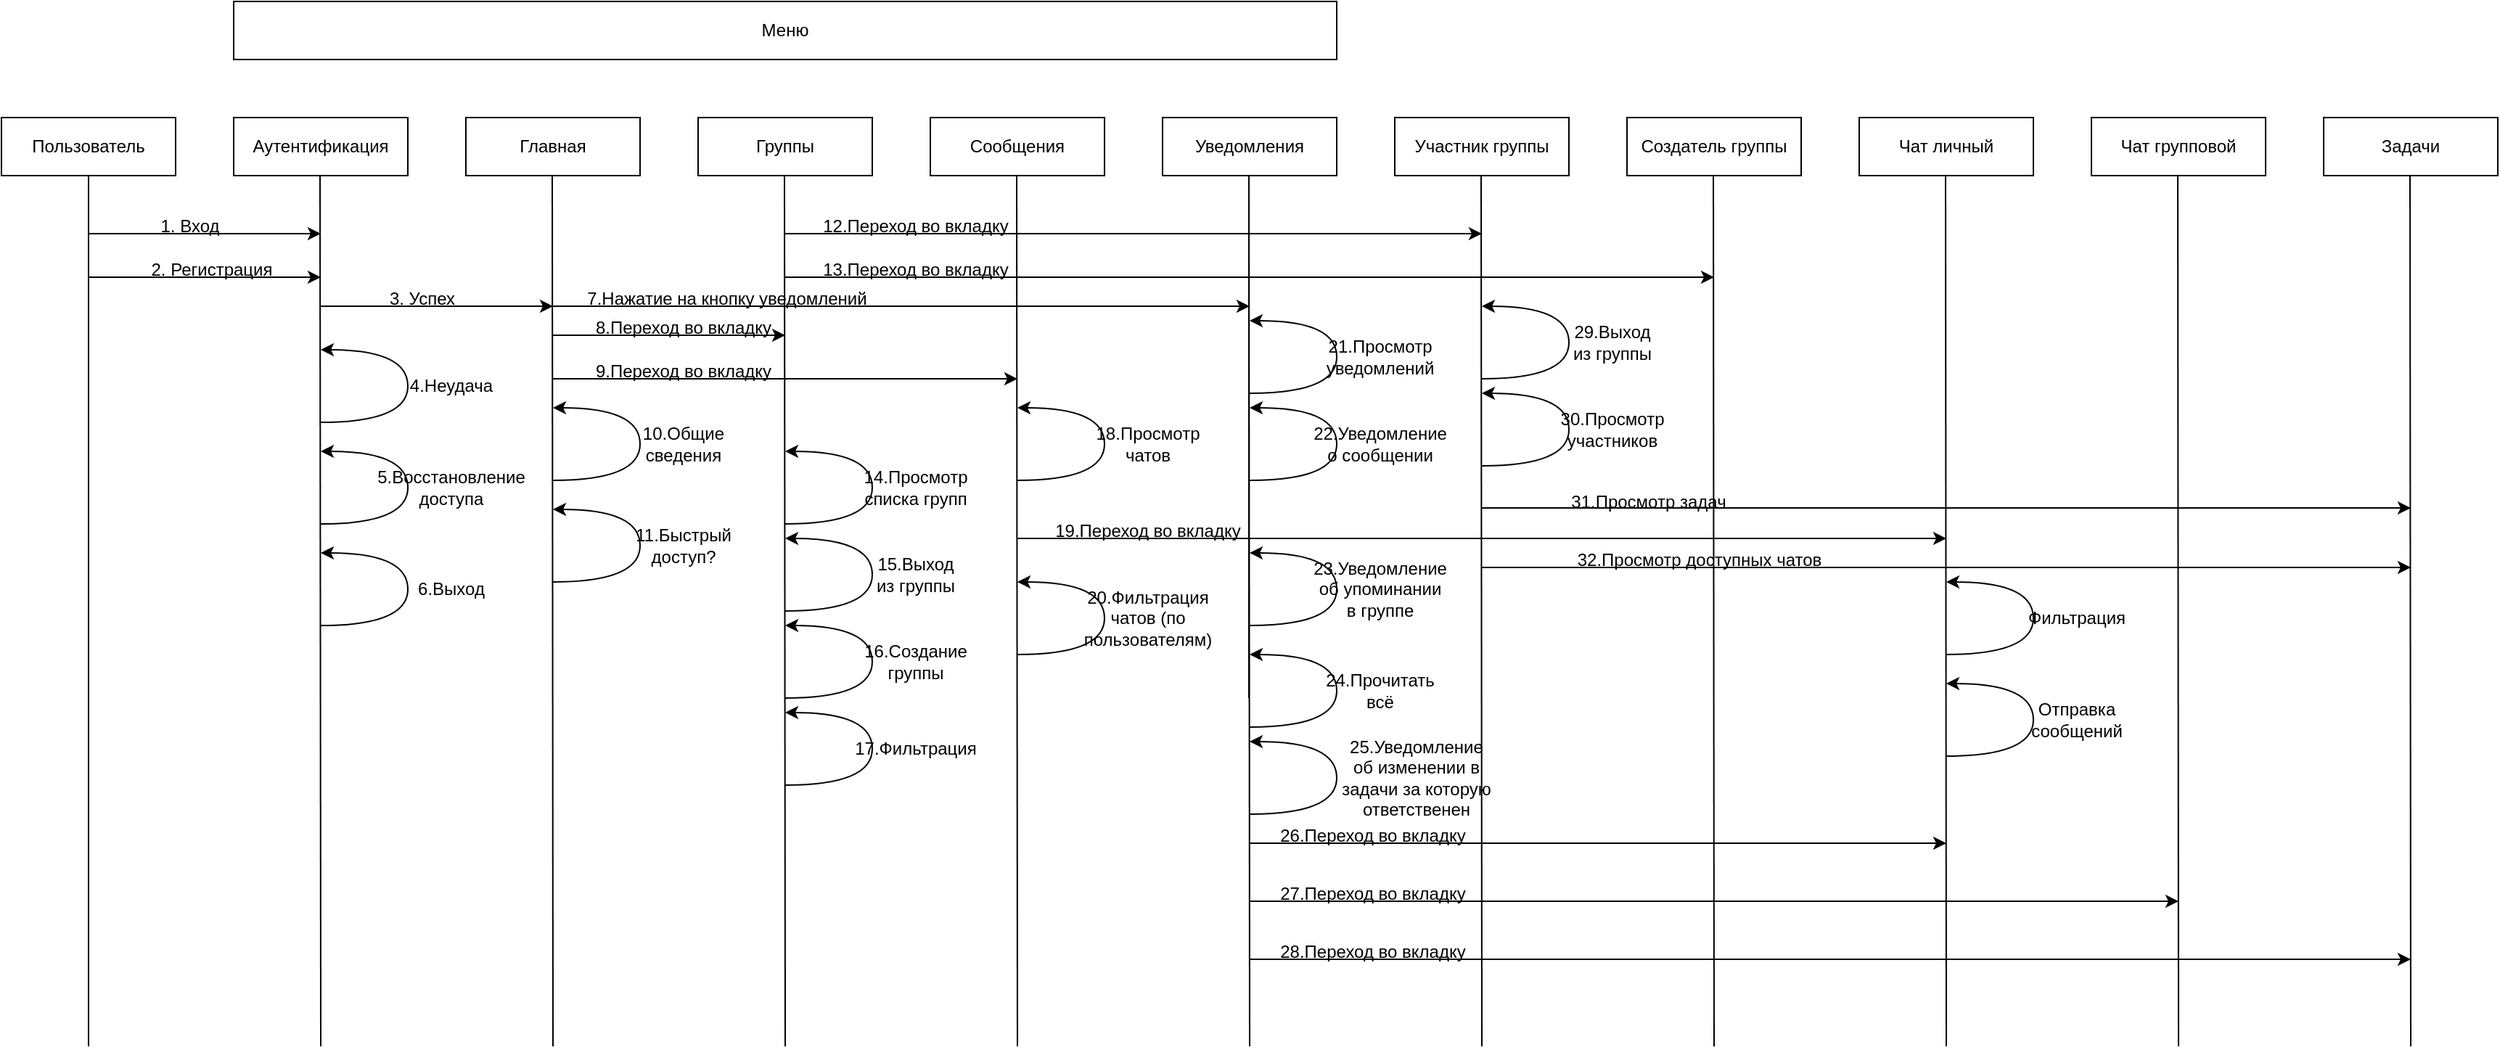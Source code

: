 <mxfile version="26.0.15">
  <diagram name="Страница — 1" id="s5lSltHHKo5J-6hGRJNd">
    <mxGraphModel dx="1434" dy="1961" grid="1" gridSize="10" guides="1" tooltips="1" connect="1" arrows="1" fold="1" page="1" pageScale="1" pageWidth="827" pageHeight="1169" math="0" shadow="0">
      <root>
        <mxCell id="0" />
        <mxCell id="1" parent="0" />
        <mxCell id="kUCPnOPIUIojSf-nV9jS-2" value="Пользователь" style="rounded=0;whiteSpace=wrap;html=1;" parent="1" vertex="1">
          <mxGeometry x="80" y="40" width="120" height="40" as="geometry" />
        </mxCell>
        <mxCell id="kUCPnOPIUIojSf-nV9jS-3" value="Аутентификация" style="rounded=0;whiteSpace=wrap;html=1;" parent="1" vertex="1">
          <mxGeometry x="240" y="40" width="120" height="40" as="geometry" />
        </mxCell>
        <mxCell id="kUCPnOPIUIojSf-nV9jS-5" value="" style="endArrow=none;html=1;rounded=0;entryX=0.5;entryY=1;entryDx=0;entryDy=0;" parent="1" target="kUCPnOPIUIojSf-nV9jS-2" edge="1">
          <mxGeometry width="50" height="50" relative="1" as="geometry">
            <mxPoint x="140" y="680" as="sourcePoint" />
            <mxPoint x="440" y="380" as="targetPoint" />
          </mxGeometry>
        </mxCell>
        <mxCell id="kUCPnOPIUIojSf-nV9jS-6" value="" style="endArrow=classic;html=1;rounded=0;" parent="1" edge="1">
          <mxGeometry width="50" height="50" relative="1" as="geometry">
            <mxPoint x="140" y="120" as="sourcePoint" />
            <mxPoint x="300" y="120" as="targetPoint" />
          </mxGeometry>
        </mxCell>
        <mxCell id="kUCPnOPIUIojSf-nV9jS-7" value="" style="endArrow=none;html=1;rounded=0;entryX=0.5;entryY=1;entryDx=0;entryDy=0;" parent="1" edge="1">
          <mxGeometry width="50" height="50" relative="1" as="geometry">
            <mxPoint x="300" y="680" as="sourcePoint" />
            <mxPoint x="299.5" y="80" as="targetPoint" />
          </mxGeometry>
        </mxCell>
        <mxCell id="kUCPnOPIUIojSf-nV9jS-8" value="1. Вход" style="text;html=1;align=center;verticalAlign=middle;whiteSpace=wrap;rounded=0;" parent="1" vertex="1">
          <mxGeometry x="180" y="100" width="60" height="30" as="geometry" />
        </mxCell>
        <mxCell id="kUCPnOPIUIojSf-nV9jS-10" value="" style="endArrow=classic;html=1;rounded=0;" parent="1" edge="1">
          <mxGeometry width="50" height="50" relative="1" as="geometry">
            <mxPoint x="140" y="150" as="sourcePoint" />
            <mxPoint x="300" y="150" as="targetPoint" />
          </mxGeometry>
        </mxCell>
        <mxCell id="kUCPnOPIUIojSf-nV9jS-11" value="2. Регистрация" style="text;html=1;align=center;verticalAlign=middle;whiteSpace=wrap;rounded=0;" parent="1" vertex="1">
          <mxGeometry x="180" y="130" width="90" height="30" as="geometry" />
        </mxCell>
        <mxCell id="kUCPnOPIUIojSf-nV9jS-13" value="Главная" style="rounded=0;whiteSpace=wrap;html=1;" parent="1" vertex="1">
          <mxGeometry x="400" y="40" width="120" height="40" as="geometry" />
        </mxCell>
        <mxCell id="kUCPnOPIUIojSf-nV9jS-14" value="" style="endArrow=none;html=1;rounded=0;entryX=0.5;entryY=1;entryDx=0;entryDy=0;" parent="1" edge="1">
          <mxGeometry width="50" height="50" relative="1" as="geometry">
            <mxPoint x="460" y="680" as="sourcePoint" />
            <mxPoint x="459.5" y="80" as="targetPoint" />
          </mxGeometry>
        </mxCell>
        <mxCell id="kUCPnOPIUIojSf-nV9jS-15" value="Группы" style="rounded=0;whiteSpace=wrap;html=1;" parent="1" vertex="1">
          <mxGeometry x="560" y="40" width="120" height="40" as="geometry" />
        </mxCell>
        <mxCell id="kUCPnOPIUIojSf-nV9jS-16" value="" style="endArrow=none;html=1;rounded=0;entryX=0.5;entryY=1;entryDx=0;entryDy=0;" parent="1" edge="1">
          <mxGeometry width="50" height="50" relative="1" as="geometry">
            <mxPoint x="620" y="680" as="sourcePoint" />
            <mxPoint x="619.5" y="80" as="targetPoint" />
          </mxGeometry>
        </mxCell>
        <mxCell id="kUCPnOPIUIojSf-nV9jS-17" value="Сообщения" style="rounded=0;whiteSpace=wrap;html=1;" parent="1" vertex="1">
          <mxGeometry x="720" y="40" width="120" height="40" as="geometry" />
        </mxCell>
        <mxCell id="kUCPnOPIUIojSf-nV9jS-18" value="" style="endArrow=none;html=1;rounded=0;entryX=0.5;entryY=1;entryDx=0;entryDy=0;" parent="1" edge="1">
          <mxGeometry width="50" height="50" relative="1" as="geometry">
            <mxPoint x="780" y="680" as="sourcePoint" />
            <mxPoint x="779.5" y="80" as="targetPoint" />
          </mxGeometry>
        </mxCell>
        <mxCell id="kUCPnOPIUIojSf-nV9jS-19" value="" style="endArrow=classic;html=1;rounded=0;" parent="1" edge="1">
          <mxGeometry width="50" height="50" relative="1" as="geometry">
            <mxPoint x="460" y="190" as="sourcePoint" />
            <mxPoint x="620" y="190" as="targetPoint" />
          </mxGeometry>
        </mxCell>
        <mxCell id="kUCPnOPIUIojSf-nV9jS-20" value="8.Переход во вкладку" style="text;html=1;align=center;verticalAlign=middle;whiteSpace=wrap;rounded=0;" parent="1" vertex="1">
          <mxGeometry x="480" y="170" width="140" height="30" as="geometry" />
        </mxCell>
        <mxCell id="kUCPnOPIUIojSf-nV9jS-21" value="" style="endArrow=classic;html=1;rounded=0;" parent="1" edge="1">
          <mxGeometry width="50" height="50" relative="1" as="geometry">
            <mxPoint x="460" y="220" as="sourcePoint" />
            <mxPoint x="780" y="220" as="targetPoint" />
          </mxGeometry>
        </mxCell>
        <mxCell id="kUCPnOPIUIojSf-nV9jS-25" value="" style="endArrow=classic;html=1;rounded=0;" parent="1" edge="1">
          <mxGeometry width="50" height="50" relative="1" as="geometry">
            <mxPoint x="300" y="170" as="sourcePoint" />
            <mxPoint x="460" y="170" as="targetPoint" />
          </mxGeometry>
        </mxCell>
        <mxCell id="kUCPnOPIUIojSf-nV9jS-26" value="3. Успех" style="text;html=1;align=center;verticalAlign=middle;whiteSpace=wrap;rounded=0;" parent="1" vertex="1">
          <mxGeometry x="340" y="150" width="60" height="30" as="geometry" />
        </mxCell>
        <mxCell id="kUCPnOPIUIojSf-nV9jS-27" value="" style="curved=1;endArrow=classic;html=1;rounded=0;" parent="1" edge="1">
          <mxGeometry width="50" height="50" relative="1" as="geometry">
            <mxPoint x="300" y="250" as="sourcePoint" />
            <mxPoint x="300" y="200" as="targetPoint" />
            <Array as="points">
              <mxPoint x="360" y="250" />
              <mxPoint x="360" y="200" />
              <mxPoint x="300" y="200" />
            </Array>
          </mxGeometry>
        </mxCell>
        <mxCell id="kUCPnOPIUIojSf-nV9jS-28" value="4.Неудача" style="text;html=1;align=center;verticalAlign=middle;whiteSpace=wrap;rounded=0;" parent="1" vertex="1">
          <mxGeometry x="360" y="210" width="60" height="30" as="geometry" />
        </mxCell>
        <mxCell id="kUCPnOPIUIojSf-nV9jS-31" value="9.Переход во вкладку" style="text;html=1;align=center;verticalAlign=middle;whiteSpace=wrap;rounded=0;" parent="1" vertex="1">
          <mxGeometry x="480" y="200" width="140" height="30" as="geometry" />
        </mxCell>
        <mxCell id="kUCPnOPIUIojSf-nV9jS-32" value="Уведомления" style="rounded=0;whiteSpace=wrap;html=1;" parent="1" vertex="1">
          <mxGeometry x="880" y="40" width="120" height="40" as="geometry" />
        </mxCell>
        <mxCell id="kUCPnOPIUIojSf-nV9jS-33" value="" style="endArrow=none;html=1;rounded=0;entryX=0.5;entryY=1;entryDx=0;entryDy=0;" parent="1" edge="1">
          <mxGeometry width="50" height="50" relative="1" as="geometry">
            <mxPoint x="939.5" y="440" as="sourcePoint" />
            <mxPoint x="939.5" y="80" as="targetPoint" />
          </mxGeometry>
        </mxCell>
        <mxCell id="kUCPnOPIUIojSf-nV9jS-34" value="" style="curved=1;endArrow=classic;html=1;rounded=0;" parent="1" edge="1">
          <mxGeometry width="50" height="50" relative="1" as="geometry">
            <mxPoint x="620" y="320" as="sourcePoint" />
            <mxPoint x="620" y="270" as="targetPoint" />
            <Array as="points">
              <mxPoint x="680" y="320" />
              <mxPoint x="680" y="270" />
              <mxPoint x="620" y="270" />
            </Array>
          </mxGeometry>
        </mxCell>
        <mxCell id="kUCPnOPIUIojSf-nV9jS-35" value="14.Просмотр списка групп" style="text;html=1;align=center;verticalAlign=middle;whiteSpace=wrap;rounded=0;" parent="1" vertex="1">
          <mxGeometry x="680" y="280" width="60" height="30" as="geometry" />
        </mxCell>
        <mxCell id="kUCPnOPIUIojSf-nV9jS-36" value="Участник группы" style="rounded=0;whiteSpace=wrap;html=1;" parent="1" vertex="1">
          <mxGeometry x="1040" y="40" width="120" height="40" as="geometry" />
        </mxCell>
        <mxCell id="kUCPnOPIUIojSf-nV9jS-37" value="" style="endArrow=none;html=1;rounded=0;entryX=0.5;entryY=1;entryDx=0;entryDy=0;" parent="1" edge="1">
          <mxGeometry width="50" height="50" relative="1" as="geometry">
            <mxPoint x="1100" y="680" as="sourcePoint" />
            <mxPoint x="1099.5" y="80" as="targetPoint" />
          </mxGeometry>
        </mxCell>
        <mxCell id="kUCPnOPIUIojSf-nV9jS-38" value="Создатель группы" style="rounded=0;whiteSpace=wrap;html=1;" parent="1" vertex="1">
          <mxGeometry x="1200" y="40" width="120" height="40" as="geometry" />
        </mxCell>
        <mxCell id="kUCPnOPIUIojSf-nV9jS-39" value="" style="endArrow=none;html=1;rounded=0;entryX=0.5;entryY=1;entryDx=0;entryDy=0;" parent="1" edge="1">
          <mxGeometry width="50" height="50" relative="1" as="geometry">
            <mxPoint x="1260" y="680" as="sourcePoint" />
            <mxPoint x="1259.5" y="80" as="targetPoint" />
          </mxGeometry>
        </mxCell>
        <mxCell id="kUCPnOPIUIojSf-nV9jS-40" value="" style="curved=1;endArrow=classic;html=1;rounded=0;" parent="1" edge="1">
          <mxGeometry width="50" height="50" relative="1" as="geometry">
            <mxPoint x="620" y="380" as="sourcePoint" />
            <mxPoint x="620" y="330" as="targetPoint" />
            <Array as="points">
              <mxPoint x="680" y="380" />
              <mxPoint x="680" y="330" />
              <mxPoint x="620" y="330" />
            </Array>
          </mxGeometry>
        </mxCell>
        <mxCell id="kUCPnOPIUIojSf-nV9jS-41" value="15.Выход из группы" style="text;html=1;align=center;verticalAlign=middle;whiteSpace=wrap;rounded=0;" parent="1" vertex="1">
          <mxGeometry x="680" y="340" width="60" height="30" as="geometry" />
        </mxCell>
        <mxCell id="kUCPnOPIUIojSf-nV9jS-42" value="" style="endArrow=none;html=1;rounded=0;entryX=0.5;entryY=1;entryDx=0;entryDy=0;" parent="1" edge="1">
          <mxGeometry width="50" height="50" relative="1" as="geometry">
            <mxPoint x="940" y="680" as="sourcePoint" />
            <mxPoint x="939.5" y="80" as="targetPoint" />
          </mxGeometry>
        </mxCell>
        <mxCell id="kUCPnOPIUIojSf-nV9jS-46" value="" style="endArrow=classic;html=1;rounded=0;" parent="1" edge="1">
          <mxGeometry width="50" height="50" relative="1" as="geometry">
            <mxPoint x="620" y="120" as="sourcePoint" />
            <mxPoint x="1100" y="120" as="targetPoint" />
          </mxGeometry>
        </mxCell>
        <mxCell id="kUCPnOPIUIojSf-nV9jS-47" value="12.Переход во вкладку" style="text;html=1;align=center;verticalAlign=middle;whiteSpace=wrap;rounded=0;" parent="1" vertex="1">
          <mxGeometry x="640" y="100" width="140" height="30" as="geometry" />
        </mxCell>
        <mxCell id="kUCPnOPIUIojSf-nV9jS-50" value="" style="endArrow=classic;html=1;rounded=0;" parent="1" edge="1">
          <mxGeometry width="50" height="50" relative="1" as="geometry">
            <mxPoint x="620" y="150" as="sourcePoint" />
            <mxPoint x="1260" y="150" as="targetPoint" />
          </mxGeometry>
        </mxCell>
        <mxCell id="kUCPnOPIUIojSf-nV9jS-51" value="13.Переход во вкладку" style="text;html=1;align=center;verticalAlign=middle;whiteSpace=wrap;rounded=0;" parent="1" vertex="1">
          <mxGeometry x="640" y="130" width="140" height="30" as="geometry" />
        </mxCell>
        <mxCell id="kUCPnOPIUIojSf-nV9jS-54" value="" style="curved=1;endArrow=classic;html=1;rounded=0;" parent="1" edge="1">
          <mxGeometry width="50" height="50" relative="1" as="geometry">
            <mxPoint x="780" y="290" as="sourcePoint" />
            <mxPoint x="780" y="240" as="targetPoint" />
            <Array as="points">
              <mxPoint x="840" y="290" />
              <mxPoint x="840" y="240" />
              <mxPoint x="780" y="240" />
            </Array>
          </mxGeometry>
        </mxCell>
        <mxCell id="kUCPnOPIUIojSf-nV9jS-55" value="18.&lt;span style=&quot;background-color: transparent; color: light-dark(rgb(0, 0, 0), rgb(255, 255, 255));&quot;&gt;Просмотр чатов&lt;/span&gt;" style="text;html=1;align=center;verticalAlign=middle;whiteSpace=wrap;rounded=0;" parent="1" vertex="1">
          <mxGeometry x="840" y="250" width="60" height="30" as="geometry" />
        </mxCell>
        <mxCell id="kUCPnOPIUIojSf-nV9jS-58" value="Чат личный" style="rounded=0;whiteSpace=wrap;html=1;" parent="1" vertex="1">
          <mxGeometry x="1360" y="40" width="120" height="40" as="geometry" />
        </mxCell>
        <mxCell id="kUCPnOPIUIojSf-nV9jS-59" value="" style="endArrow=none;html=1;rounded=0;entryX=0.5;entryY=1;entryDx=0;entryDy=0;" parent="1" edge="1">
          <mxGeometry width="50" height="50" relative="1" as="geometry">
            <mxPoint x="1420" y="680" as="sourcePoint" />
            <mxPoint x="1419.5" y="80" as="targetPoint" />
          </mxGeometry>
        </mxCell>
        <mxCell id="kUCPnOPIUIojSf-nV9jS-60" value="" style="endArrow=classic;html=1;rounded=0;" parent="1" edge="1">
          <mxGeometry width="50" height="50" relative="1" as="geometry">
            <mxPoint x="780" y="330" as="sourcePoint" />
            <mxPoint x="1420" y="330" as="targetPoint" />
          </mxGeometry>
        </mxCell>
        <mxCell id="kUCPnOPIUIojSf-nV9jS-61" value="19.Переход во вкладку" style="text;html=1;align=center;verticalAlign=middle;whiteSpace=wrap;rounded=0;" parent="1" vertex="1">
          <mxGeometry x="800" y="310" width="140" height="30" as="geometry" />
        </mxCell>
        <mxCell id="kUCPnOPIUIojSf-nV9jS-62" value="" style="curved=1;endArrow=classic;html=1;rounded=0;" parent="1" edge="1">
          <mxGeometry width="50" height="50" relative="1" as="geometry">
            <mxPoint x="620" y="440" as="sourcePoint" />
            <mxPoint x="620" y="390" as="targetPoint" />
            <Array as="points">
              <mxPoint x="680" y="440" />
              <mxPoint x="680" y="390" />
              <mxPoint x="620" y="390" />
            </Array>
          </mxGeometry>
        </mxCell>
        <mxCell id="kUCPnOPIUIojSf-nV9jS-63" value="16.Создание группы" style="text;html=1;align=center;verticalAlign=middle;whiteSpace=wrap;rounded=0;" parent="1" vertex="1">
          <mxGeometry x="680" y="400" width="60" height="30" as="geometry" />
        </mxCell>
        <mxCell id="kUCPnOPIUIojSf-nV9jS-64" value="" style="curved=1;endArrow=classic;html=1;rounded=0;" parent="1" edge="1">
          <mxGeometry width="50" height="50" relative="1" as="geometry">
            <mxPoint x="620" y="500" as="sourcePoint" />
            <mxPoint x="620" y="450" as="targetPoint" />
            <Array as="points">
              <mxPoint x="680" y="500" />
              <mxPoint x="680" y="450" />
              <mxPoint x="620" y="450" />
            </Array>
          </mxGeometry>
        </mxCell>
        <mxCell id="kUCPnOPIUIojSf-nV9jS-65" value="17.Фильтрация" style="text;html=1;align=center;verticalAlign=middle;whiteSpace=wrap;rounded=0;" parent="1" vertex="1">
          <mxGeometry x="680" y="460" width="60" height="30" as="geometry" />
        </mxCell>
        <mxCell id="kUCPnOPIUIojSf-nV9jS-66" value="" style="curved=1;endArrow=classic;html=1;rounded=0;" parent="1" edge="1">
          <mxGeometry width="50" height="50" relative="1" as="geometry">
            <mxPoint x="780" y="410" as="sourcePoint" />
            <mxPoint x="780" y="360" as="targetPoint" />
            <Array as="points">
              <mxPoint x="840" y="410" />
              <mxPoint x="840" y="360" />
              <mxPoint x="780" y="360" />
            </Array>
          </mxGeometry>
        </mxCell>
        <mxCell id="kUCPnOPIUIojSf-nV9jS-67" value="20.Фильтрация&lt;div&gt;чатов (по пользователям)&lt;/div&gt;" style="text;html=1;align=center;verticalAlign=middle;whiteSpace=wrap;rounded=0;" parent="1" vertex="1">
          <mxGeometry x="840" y="370" width="60" height="30" as="geometry" />
        </mxCell>
        <mxCell id="kUCPnOPIUIojSf-nV9jS-68" value="" style="curved=1;endArrow=classic;html=1;rounded=0;" parent="1" edge="1">
          <mxGeometry width="50" height="50" relative="1" as="geometry">
            <mxPoint x="1420" y="410" as="sourcePoint" />
            <mxPoint x="1420" y="360" as="targetPoint" />
            <Array as="points">
              <mxPoint x="1480" y="410" />
              <mxPoint x="1480" y="360" />
              <mxPoint x="1420" y="360" />
            </Array>
          </mxGeometry>
        </mxCell>
        <mxCell id="kUCPnOPIUIojSf-nV9jS-69" value="Фильтрация" style="text;html=1;align=center;verticalAlign=middle;whiteSpace=wrap;rounded=0;" parent="1" vertex="1">
          <mxGeometry x="1480" y="370" width="60" height="30" as="geometry" />
        </mxCell>
        <mxCell id="kUCPnOPIUIojSf-nV9jS-70" value="" style="curved=1;endArrow=classic;html=1;rounded=0;" parent="1" edge="1">
          <mxGeometry width="50" height="50" relative="1" as="geometry">
            <mxPoint x="1100" y="220" as="sourcePoint" />
            <mxPoint x="1100" y="170" as="targetPoint" />
            <Array as="points">
              <mxPoint x="1160" y="220" />
              <mxPoint x="1160" y="170" />
              <mxPoint x="1100" y="170" />
            </Array>
          </mxGeometry>
        </mxCell>
        <mxCell id="kUCPnOPIUIojSf-nV9jS-71" value="29.Выход из группы" style="text;html=1;align=center;verticalAlign=middle;whiteSpace=wrap;rounded=0;" parent="1" vertex="1">
          <mxGeometry x="1160" y="180" width="60" height="30" as="geometry" />
        </mxCell>
        <mxCell id="kUCPnOPIUIojSf-nV9jS-72" value="" style="curved=1;endArrow=classic;html=1;rounded=0;" parent="1" edge="1">
          <mxGeometry width="50" height="50" relative="1" as="geometry">
            <mxPoint x="1100" y="280" as="sourcePoint" />
            <mxPoint x="1100" y="230" as="targetPoint" />
            <Array as="points">
              <mxPoint x="1160" y="280" />
              <mxPoint x="1160" y="230" />
              <mxPoint x="1100" y="230" />
            </Array>
          </mxGeometry>
        </mxCell>
        <mxCell id="kUCPnOPIUIojSf-nV9jS-73" value="30.Просмотр участников" style="text;html=1;align=center;verticalAlign=middle;whiteSpace=wrap;rounded=0;" parent="1" vertex="1">
          <mxGeometry x="1160" y="240" width="60" height="30" as="geometry" />
        </mxCell>
        <mxCell id="kUCPnOPIUIojSf-nV9jS-74" value="" style="curved=1;endArrow=classic;html=1;rounded=0;" parent="1" edge="1">
          <mxGeometry width="50" height="50" relative="1" as="geometry">
            <mxPoint x="1420" y="480" as="sourcePoint" />
            <mxPoint x="1420" y="430" as="targetPoint" />
            <Array as="points">
              <mxPoint x="1480" y="480" />
              <mxPoint x="1480" y="430" />
              <mxPoint x="1420" y="430" />
            </Array>
          </mxGeometry>
        </mxCell>
        <mxCell id="kUCPnOPIUIojSf-nV9jS-75" value="Отправка сообщений" style="text;html=1;align=center;verticalAlign=middle;whiteSpace=wrap;rounded=0;" parent="1" vertex="1">
          <mxGeometry x="1480" y="440" width="60" height="30" as="geometry" />
        </mxCell>
        <mxCell id="kUCPnOPIUIojSf-nV9jS-76" value="Меню" style="rounded=0;whiteSpace=wrap;html=1;" parent="1" vertex="1">
          <mxGeometry x="240" y="-40" width="760" height="40" as="geometry" />
        </mxCell>
        <mxCell id="kUCPnOPIUIojSf-nV9jS-77" value="" style="curved=1;endArrow=classic;html=1;rounded=0;" parent="1" edge="1">
          <mxGeometry width="50" height="50" relative="1" as="geometry">
            <mxPoint x="300" y="320" as="sourcePoint" />
            <mxPoint x="300" y="270" as="targetPoint" />
            <Array as="points">
              <mxPoint x="360" y="320" />
              <mxPoint x="360" y="270" />
              <mxPoint x="300" y="270" />
            </Array>
          </mxGeometry>
        </mxCell>
        <mxCell id="kUCPnOPIUIojSf-nV9jS-78" value="5.Восстановление доступа" style="text;html=1;align=center;verticalAlign=middle;whiteSpace=wrap;rounded=0;" parent="1" vertex="1">
          <mxGeometry x="360" y="280" width="60" height="30" as="geometry" />
        </mxCell>
        <mxCell id="kUCPnOPIUIojSf-nV9jS-79" value="" style="curved=1;endArrow=classic;html=1;rounded=0;" parent="1" edge="1">
          <mxGeometry width="50" height="50" relative="1" as="geometry">
            <mxPoint x="460" y="290" as="sourcePoint" />
            <mxPoint x="460" y="240" as="targetPoint" />
            <Array as="points">
              <mxPoint x="520" y="290" />
              <mxPoint x="520" y="240" />
              <mxPoint x="460" y="240" />
            </Array>
          </mxGeometry>
        </mxCell>
        <mxCell id="kUCPnOPIUIojSf-nV9jS-80" value="10.Общие сведения" style="text;html=1;align=center;verticalAlign=middle;whiteSpace=wrap;rounded=0;" parent="1" vertex="1">
          <mxGeometry x="520" y="250" width="60" height="30" as="geometry" />
        </mxCell>
        <mxCell id="kUCPnOPIUIojSf-nV9jS-81" value="" style="curved=1;endArrow=classic;html=1;rounded=0;" parent="1" edge="1">
          <mxGeometry width="50" height="50" relative="1" as="geometry">
            <mxPoint x="460" y="360" as="sourcePoint" />
            <mxPoint x="460" y="310" as="targetPoint" />
            <Array as="points">
              <mxPoint x="520" y="360" />
              <mxPoint x="520" y="310" />
              <mxPoint x="460" y="310" />
            </Array>
          </mxGeometry>
        </mxCell>
        <mxCell id="kUCPnOPIUIojSf-nV9jS-82" value="11.Быстрый доступ?" style="text;html=1;align=center;verticalAlign=middle;whiteSpace=wrap;rounded=0;" parent="1" vertex="1">
          <mxGeometry x="520" y="320" width="60" height="30" as="geometry" />
        </mxCell>
        <mxCell id="kUCPnOPIUIojSf-nV9jS-83" value="" style="curved=1;endArrow=classic;html=1;rounded=0;" parent="1" edge="1">
          <mxGeometry width="50" height="50" relative="1" as="geometry">
            <mxPoint x="940" y="230" as="sourcePoint" />
            <mxPoint x="940" y="180" as="targetPoint" />
            <Array as="points">
              <mxPoint x="1000" y="230" />
              <mxPoint x="1000" y="180" />
              <mxPoint x="940" y="180" />
            </Array>
          </mxGeometry>
        </mxCell>
        <mxCell id="kUCPnOPIUIojSf-nV9jS-84" value="21.Просмотр уведомлений" style="text;html=1;align=center;verticalAlign=middle;whiteSpace=wrap;rounded=0;" parent="1" vertex="1">
          <mxGeometry x="1000" y="190" width="60" height="30" as="geometry" />
        </mxCell>
        <mxCell id="kUCPnOPIUIojSf-nV9jS-87" value="" style="endArrow=classic;html=1;rounded=0;" parent="1" edge="1">
          <mxGeometry width="50" height="50" relative="1" as="geometry">
            <mxPoint x="460" y="170" as="sourcePoint" />
            <mxPoint x="940" y="170" as="targetPoint" />
          </mxGeometry>
        </mxCell>
        <mxCell id="kUCPnOPIUIojSf-nV9jS-88" value="7.Нажатие на кнопку уведомлений" style="text;html=1;align=center;verticalAlign=middle;whiteSpace=wrap;rounded=0;" parent="1" vertex="1">
          <mxGeometry x="470" y="150" width="220" height="30" as="geometry" />
        </mxCell>
        <mxCell id="kUCPnOPIUIojSf-nV9jS-89" value="" style="curved=1;endArrow=classic;html=1;rounded=0;" parent="1" edge="1">
          <mxGeometry width="50" height="50" relative="1" as="geometry">
            <mxPoint x="300" y="390" as="sourcePoint" />
            <mxPoint x="300" y="340" as="targetPoint" />
            <Array as="points">
              <mxPoint x="360" y="390" />
              <mxPoint x="360" y="340" />
              <mxPoint x="300" y="340" />
            </Array>
          </mxGeometry>
        </mxCell>
        <mxCell id="kUCPnOPIUIojSf-nV9jS-90" value="6.Выход" style="text;html=1;align=center;verticalAlign=middle;whiteSpace=wrap;rounded=0;" parent="1" vertex="1">
          <mxGeometry x="360" y="350" width="60" height="30" as="geometry" />
        </mxCell>
        <mxCell id="kUCPnOPIUIojSf-nV9jS-92" value="" style="curved=1;endArrow=classic;html=1;rounded=0;" parent="1" edge="1">
          <mxGeometry width="50" height="50" relative="1" as="geometry">
            <mxPoint x="940" y="290" as="sourcePoint" />
            <mxPoint x="940" y="240" as="targetPoint" />
            <Array as="points">
              <mxPoint x="1000" y="290" />
              <mxPoint x="1000" y="240" />
              <mxPoint x="940" y="240" />
            </Array>
          </mxGeometry>
        </mxCell>
        <mxCell id="kUCPnOPIUIojSf-nV9jS-93" value="22.Уведомление о сообщении" style="text;html=1;align=center;verticalAlign=middle;whiteSpace=wrap;rounded=0;" parent="1" vertex="1">
          <mxGeometry x="1000" y="250" width="60" height="30" as="geometry" />
        </mxCell>
        <mxCell id="kUCPnOPIUIojSf-nV9jS-94" value="" style="curved=1;endArrow=classic;html=1;rounded=0;" parent="1" edge="1">
          <mxGeometry width="50" height="50" relative="1" as="geometry">
            <mxPoint x="940" y="390" as="sourcePoint" />
            <mxPoint x="940" y="340" as="targetPoint" />
            <Array as="points">
              <mxPoint x="1000" y="390" />
              <mxPoint x="1000" y="340" />
              <mxPoint x="940" y="340" />
            </Array>
          </mxGeometry>
        </mxCell>
        <mxCell id="kUCPnOPIUIojSf-nV9jS-95" value="23.Уведомление об упоминании в группе" style="text;html=1;align=center;verticalAlign=middle;whiteSpace=wrap;rounded=0;" parent="1" vertex="1">
          <mxGeometry x="1000" y="350" width="60" height="30" as="geometry" />
        </mxCell>
        <mxCell id="kUCPnOPIUIojSf-nV9jS-96" value="" style="curved=1;endArrow=classic;html=1;rounded=0;" parent="1" edge="1">
          <mxGeometry width="50" height="50" relative="1" as="geometry">
            <mxPoint x="940" y="460" as="sourcePoint" />
            <mxPoint x="940" y="410" as="targetPoint" />
            <Array as="points">
              <mxPoint x="1000" y="460" />
              <mxPoint x="1000" y="410" />
              <mxPoint x="940" y="410" />
            </Array>
          </mxGeometry>
        </mxCell>
        <mxCell id="kUCPnOPIUIojSf-nV9jS-97" value="24.Прочитать всё" style="text;html=1;align=center;verticalAlign=middle;whiteSpace=wrap;rounded=0;" parent="1" vertex="1">
          <mxGeometry x="1000" y="420" width="60" height="30" as="geometry" />
        </mxCell>
        <mxCell id="kUCPnOPIUIojSf-nV9jS-101" value="" style="endArrow=classic;html=1;rounded=0;" parent="1" edge="1">
          <mxGeometry width="50" height="50" relative="1" as="geometry">
            <mxPoint x="940" y="540" as="sourcePoint" />
            <mxPoint x="1420" y="540" as="targetPoint" />
          </mxGeometry>
        </mxCell>
        <mxCell id="kUCPnOPIUIojSf-nV9jS-102" value="26.Переход во вкладку" style="text;html=1;align=center;verticalAlign=middle;whiteSpace=wrap;rounded=0;" parent="1" vertex="1">
          <mxGeometry x="960" y="520" width="130" height="30" as="geometry" />
        </mxCell>
        <mxCell id="kUCPnOPIUIojSf-nV9jS-105" value="Чат групповой" style="rounded=0;whiteSpace=wrap;html=1;" parent="1" vertex="1">
          <mxGeometry x="1520" y="40" width="120" height="40" as="geometry" />
        </mxCell>
        <mxCell id="kUCPnOPIUIojSf-nV9jS-106" value="" style="endArrow=none;html=1;rounded=0;entryX=0.5;entryY=1;entryDx=0;entryDy=0;" parent="1" edge="1">
          <mxGeometry width="50" height="50" relative="1" as="geometry">
            <mxPoint x="1580" y="680" as="sourcePoint" />
            <mxPoint x="1579.5" y="80" as="targetPoint" />
          </mxGeometry>
        </mxCell>
        <mxCell id="kUCPnOPIUIojSf-nV9jS-107" value="Задачи" style="rounded=0;whiteSpace=wrap;html=1;" parent="1" vertex="1">
          <mxGeometry x="1680" y="40" width="120" height="40" as="geometry" />
        </mxCell>
        <mxCell id="kUCPnOPIUIojSf-nV9jS-108" value="" style="endArrow=none;html=1;rounded=0;entryX=0.5;entryY=1;entryDx=0;entryDy=0;" parent="1" edge="1">
          <mxGeometry width="50" height="50" relative="1" as="geometry">
            <mxPoint x="1740" y="680" as="sourcePoint" />
            <mxPoint x="1739.5" y="80" as="targetPoint" />
          </mxGeometry>
        </mxCell>
        <mxCell id="3MGng4BcUYbXlGZzXN4c-1" value="" style="endArrow=classic;html=1;rounded=0;" edge="1" parent="1">
          <mxGeometry width="50" height="50" relative="1" as="geometry">
            <mxPoint x="940" y="580" as="sourcePoint" />
            <mxPoint x="1580" y="580" as="targetPoint" />
          </mxGeometry>
        </mxCell>
        <mxCell id="3MGng4BcUYbXlGZzXN4c-2" value="27.Переход во вкладку" style="text;html=1;align=center;verticalAlign=middle;whiteSpace=wrap;rounded=0;" vertex="1" parent="1">
          <mxGeometry x="960" y="560" width="130" height="30" as="geometry" />
        </mxCell>
        <mxCell id="3MGng4BcUYbXlGZzXN4c-3" value="" style="curved=1;endArrow=classic;html=1;rounded=0;" edge="1" parent="1">
          <mxGeometry width="50" height="50" relative="1" as="geometry">
            <mxPoint x="940" y="520" as="sourcePoint" />
            <mxPoint x="940" y="470" as="targetPoint" />
            <Array as="points">
              <mxPoint x="1000" y="520" />
              <mxPoint x="1000" y="470" />
              <mxPoint x="940" y="470" />
            </Array>
          </mxGeometry>
        </mxCell>
        <mxCell id="3MGng4BcUYbXlGZzXN4c-4" value="25.Уведомление об изменении в задачи за которую ответственен" style="text;html=1;align=center;verticalAlign=middle;whiteSpace=wrap;rounded=0;" vertex="1" parent="1">
          <mxGeometry x="1000" y="480" width="110" height="30" as="geometry" />
        </mxCell>
        <mxCell id="3MGng4BcUYbXlGZzXN4c-5" value="" style="endArrow=classic;html=1;rounded=0;" edge="1" parent="1">
          <mxGeometry width="50" height="50" relative="1" as="geometry">
            <mxPoint x="940" y="620" as="sourcePoint" />
            <mxPoint x="1740" y="620" as="targetPoint" />
          </mxGeometry>
        </mxCell>
        <mxCell id="3MGng4BcUYbXlGZzXN4c-6" value="28.Переход во вкладку" style="text;html=1;align=center;verticalAlign=middle;whiteSpace=wrap;rounded=0;" vertex="1" parent="1">
          <mxGeometry x="960" y="600" width="130" height="30" as="geometry" />
        </mxCell>
        <mxCell id="3MGng4BcUYbXlGZzXN4c-8" value="31.Просмотр задач" style="text;html=1;align=center;verticalAlign=middle;whiteSpace=wrap;rounded=0;" vertex="1" parent="1">
          <mxGeometry x="1160" y="290" width="110" height="30" as="geometry" />
        </mxCell>
        <mxCell id="3MGng4BcUYbXlGZzXN4c-9" value="" style="endArrow=classic;html=1;rounded=0;" edge="1" parent="1">
          <mxGeometry width="50" height="50" relative="1" as="geometry">
            <mxPoint x="1100" y="309" as="sourcePoint" />
            <mxPoint x="1740" y="309" as="targetPoint" />
          </mxGeometry>
        </mxCell>
        <mxCell id="3MGng4BcUYbXlGZzXN4c-14" value="" style="endArrow=classic;html=1;rounded=0;" edge="1" parent="1">
          <mxGeometry width="50" height="50" relative="1" as="geometry">
            <mxPoint x="1100" y="350" as="sourcePoint" />
            <mxPoint x="1740" y="350" as="targetPoint" />
          </mxGeometry>
        </mxCell>
        <mxCell id="3MGng4BcUYbXlGZzXN4c-15" value="32.Просмотр доступных чатов" style="text;html=1;align=center;verticalAlign=middle;whiteSpace=wrap;rounded=0;" vertex="1" parent="1">
          <mxGeometry x="1160" y="330" width="180" height="30" as="geometry" />
        </mxCell>
      </root>
    </mxGraphModel>
  </diagram>
</mxfile>
